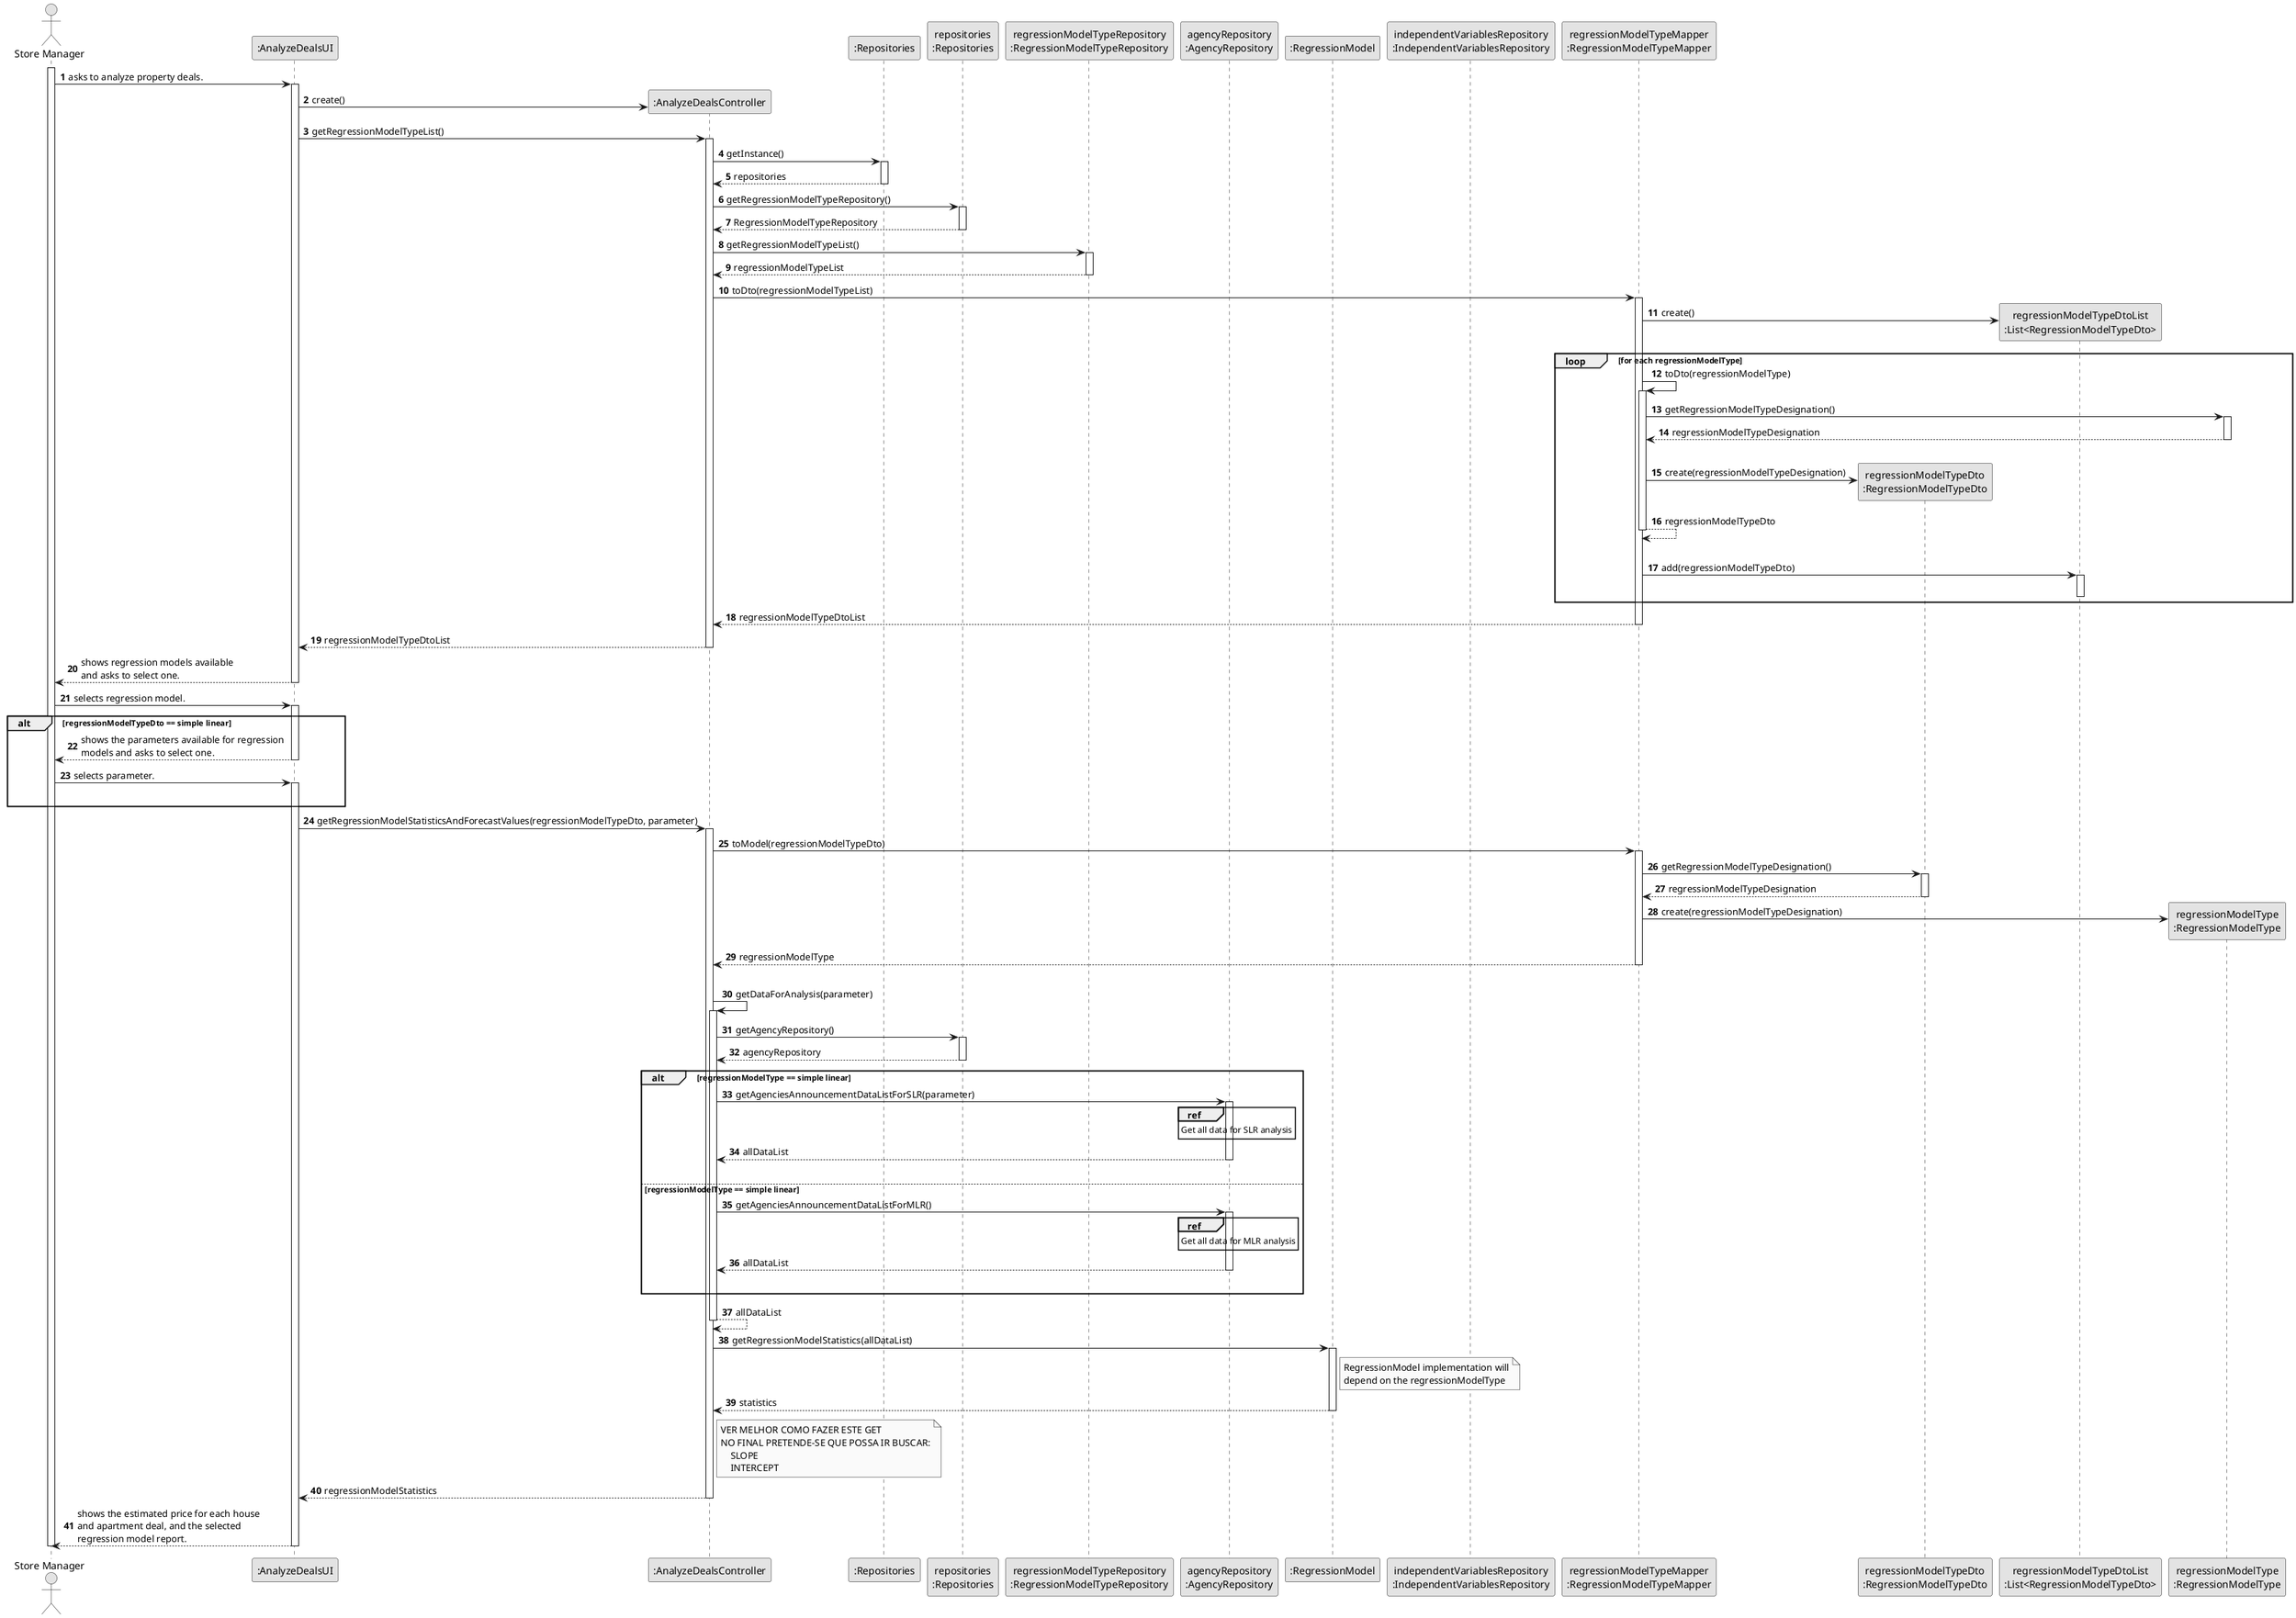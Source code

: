 @startuml
skinparam monochrome true
skinparam packageStyle rectangle
skinparam shadowing false

autonumber

'hide footbox
actor "Store Manager" as ADM
participant ":AnalyzeDealsUI" as UI
participant ":AnalyzeDealsController" as CTRL
participant ":Repositories" as RepositorySingleton
participant "repositories\n:Repositories" as PLAT
participant "regressionModelTypeRepository\n:RegressionModelTypeRepository" as RMTRep
participant "agencyRepository\n:AgencyRepository" as AgencyRepository
participant ":RegressionModel" as RM
participant "independentVariablesRepository\n:IndependentVariablesRepository" as IVRep
participant "regressionModelTypeMapper\n:RegressionModelTypeMapper" as RMTMapper
participant "regressionModelTypeDto\n:RegressionModelTypeDto" as RMTDto
participant "regressionModelTypeDtoList\n:List<RegressionModelTypeDto>" as RMTDtoList
participant "regressionModelType\n:RegressionModelType" as RMT



activate ADM

    ADM -> UI : asks to analyze property deals.
    activate UI

    UI -> CTRL**: create()

    UI -> CTRL : getRegressionModelTypeList()
    activate CTRL

    CTRL -> RepositorySingleton : getInstance()
    activate RepositorySingleton

        RepositorySingleton --> CTRL: repositories
    deactivate RepositorySingleton

    CTRL -> PLAT : getRegressionModelTypeRepository()
    activate PLAT

        PLAT --> CTRL: RegressionModelTypeRepository
    deactivate PLAT

    CTRL -> RMTRep : getRegressionModelTypeList()
    activate RMTRep

    RMTRep --> CTRL : regressionModelTypeList
    deactivate RMTRep

    CTRL -> RMTMapper: toDto(regressionModelTypeList)
    activate RMTMapper

    RMTMapper -> RMTDtoList** : create()

    loop for each regressionModelType

    RMTMapper -> RMTMapper : toDto(regressionModelType)
    activate RMTMapper

    RMTMapper -> RMT : getRegressionModelTypeDesignation()
    activate RMT

    RMT --> RMTMapper : regressionModelTypeDesignation
    deactivate RMT

    |||
    RMTMapper -> RMTDto** : create(regressionModelTypeDesignation)


    RMTMapper --> RMTMapper: regressionModelTypeDto
    deactivate RMTMapper
    |||
    RMTMapper -> RMTDtoList: add(regressionModelTypeDto)
    activate RMTDtoList
    deactivate RMTDtoList
    end loop

    RMTMapper --> CTRL : regressionModelTypeDtoList
    deactivate RMTMapper

    CTRL --> UI: regressionModelTypeDtoList
    deactivate CTRL


    UI --> ADM : shows regression models available \nand asks to select one.
    deactivate UI

    ADM -> UI : selects regression model.
    activate UI

    alt regressionModelTypeDto == simple linear
        UI --> ADM: shows the parameters available for regression \nmodels and asks to select one.
         deactivate UI
        ADM -> UI: selects parameter.
        activate UI
        |||
    end alt

    UI -> CTRL : getRegressionModelStatisticsAndForecastValues(regressionModelTypeDto, parameter)
    activate CTRL

    CTRL -> RMTMapper : toModel(regressionModelTypeDto)
    activate RMTMapper

    RMTMapper -> RMTDto : getRegressionModelTypeDesignation()
    activate RMTDto

    RMTDto --> RMTMapper : regressionModelTypeDesignation
    deactivate RMTDto

    RMTMapper -> RMT** : create(regressionModelTypeDesignation)

    RMTMapper --> CTRL : regressionModelType
    deactivate RMTMapper


    |||
    CTRL -> CTRL : getDataForAnalysis(parameter)
    activate CTRL

    CTRL -> PLAT : getAgencyRepository()
    activate PLAT

    PLAT --> CTRL : agencyRepository
    deactivate PLAT

    alt regressionModelType == simple linear

    CTRL -> AgencyRepository : getAgenciesAnnouncementDataListForSLR(parameter)
    activate AgencyRepository
        ref over AgencyRepository
         Get all data for SLR analysis
        end ref

    AgencyRepository --> CTRL  : allDataList
    deactivate AgencyRepository


    |||

    else regressionModelType == simple linear

            CTRL -> AgencyRepository : getAgenciesAnnouncementDataListForMLR()
            activate AgencyRepository
                ref over AgencyRepository
                 Get all data for MLR analysis
                end ref

            AgencyRepository --> CTRL  : allDataList
            deactivate AgencyRepository


    |||
    end alt

    CTRL --> CTRL: allDataList
    deactivate CTRL



    CTRL -> RM  : getRegressionModelStatistics(allDataList)
    activate RM

        note right RM
            RegressionModel implementation will
            depend on the regressionModelType
        end note


    RM --> CTRL: statistics
    deactivate RM

    note right CTRL
        VER MELHOR COMO FAZER ESTE GET
        NO FINAL PRETENDE-SE QUE POSSA IR BUSCAR:
            SLOPE
            INTERCEPT
    end note


    CTRL --> UI : regressionModelStatistics
    deactivate CTRL

    UI --> ADM : shows the estimated price for each house\nand apartment deal, and the selected \nregression model report.
    deactivate UI


deactivate ADM

@enduml